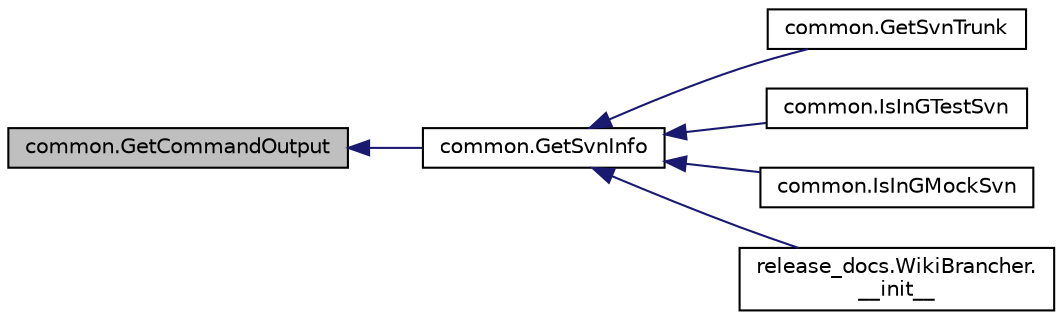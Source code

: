 digraph "common.GetCommandOutput"
{
  edge [fontname="Helvetica",fontsize="10",labelfontname="Helvetica",labelfontsize="10"];
  node [fontname="Helvetica",fontsize="10",shape=record];
  rankdir="LR";
  Node1 [label="common.GetCommandOutput",height=0.2,width=0.4,color="black", fillcolor="grey75", style="filled", fontcolor="black"];
  Node1 -> Node2 [dir="back",color="midnightblue",fontsize="10",style="solid",fontname="Helvetica"];
  Node2 [label="common.GetSvnInfo",height=0.2,width=0.4,color="black", fillcolor="white", style="filled",URL="$d9/d0c/namespacecommon.html#a312d07161b76d965fee6a61e464e283f"];
  Node2 -> Node3 [dir="back",color="midnightblue",fontsize="10",style="solid",fontname="Helvetica"];
  Node3 [label="common.GetSvnTrunk",height=0.2,width=0.4,color="black", fillcolor="white", style="filled",URL="$d9/d0c/namespacecommon.html#a9e6483972a8dc0a6a274cbcee69564b0"];
  Node2 -> Node4 [dir="back",color="midnightblue",fontsize="10",style="solid",fontname="Helvetica"];
  Node4 [label="common.IsInGTestSvn",height=0.2,width=0.4,color="black", fillcolor="white", style="filled",URL="$d9/d0c/namespacecommon.html#af29dcab2d7b4a9dd846446a0987ab387"];
  Node2 -> Node5 [dir="back",color="midnightblue",fontsize="10",style="solid",fontname="Helvetica"];
  Node5 [label="common.IsInGMockSvn",height=0.2,width=0.4,color="black", fillcolor="white", style="filled",URL="$d9/d0c/namespacecommon.html#a8219bb529336fc3f0ef8222a5ed48222"];
  Node2 -> Node6 [dir="back",color="midnightblue",fontsize="10",style="solid",fontname="Helvetica"];
  Node6 [label="release_docs.WikiBrancher.\l__init__",height=0.2,width=0.4,color="black", fillcolor="white", style="filled",URL="$dd/dd0/classrelease__docs_1_1_wiki_brancher.html#a344b32e2b65f0e8bab9fbf1e670d33fd"];
}
